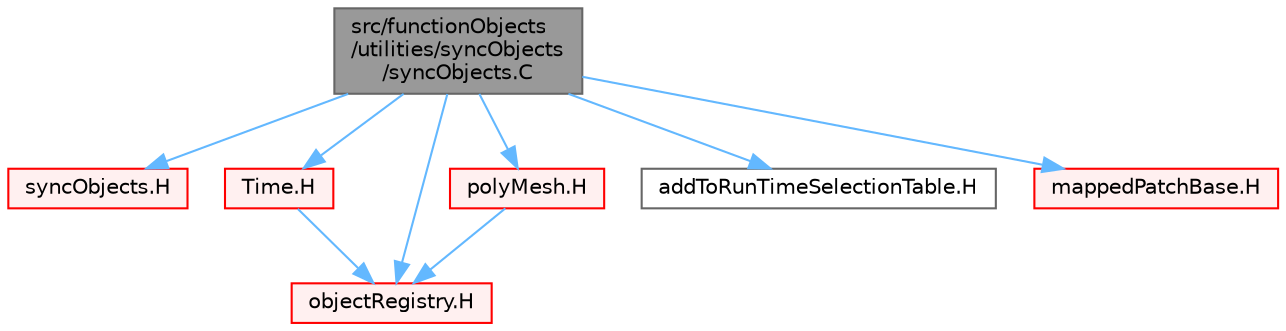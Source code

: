 digraph "src/functionObjects/utilities/syncObjects/syncObjects.C"
{
 // LATEX_PDF_SIZE
  bgcolor="transparent";
  edge [fontname=Helvetica,fontsize=10,labelfontname=Helvetica,labelfontsize=10];
  node [fontname=Helvetica,fontsize=10,shape=box,height=0.2,width=0.4];
  Node1 [id="Node000001",label="src/functionObjects\l/utilities/syncObjects\l/syncObjects.C",height=0.2,width=0.4,color="gray40", fillcolor="grey60", style="filled", fontcolor="black",tooltip=" "];
  Node1 -> Node2 [id="edge1_Node000001_Node000002",color="steelblue1",style="solid",tooltip=" "];
  Node2 [id="Node000002",label="syncObjects.H",height=0.2,width=0.4,color="red", fillcolor="#FFF0F0", style="filled",URL="$syncObjects_8H.html",tooltip=" "];
  Node1 -> Node173 [id="edge2_Node000001_Node000173",color="steelblue1",style="solid",tooltip=" "];
  Node173 [id="Node000173",label="Time.H",height=0.2,width=0.4,color="red", fillcolor="#FFF0F0", style="filled",URL="$Time_8H.html",tooltip=" "];
  Node173 -> Node179 [id="edge3_Node000173_Node000179",color="steelblue1",style="solid",tooltip=" "];
  Node179 [id="Node000179",label="objectRegistry.H",height=0.2,width=0.4,color="red", fillcolor="#FFF0F0", style="filled",URL="$objectRegistry_8H.html",tooltip=" "];
  Node1 -> Node250 [id="edge4_Node000001_Node000250",color="steelblue1",style="solid",tooltip=" "];
  Node250 [id="Node000250",label="polyMesh.H",height=0.2,width=0.4,color="red", fillcolor="#FFF0F0", style="filled",URL="$polyMesh_8H.html",tooltip=" "];
  Node250 -> Node179 [id="edge5_Node000250_Node000179",color="steelblue1",style="solid",tooltip=" "];
  Node1 -> Node337 [id="edge6_Node000001_Node000337",color="steelblue1",style="solid",tooltip=" "];
  Node337 [id="Node000337",label="addToRunTimeSelectionTable.H",height=0.2,width=0.4,color="grey40", fillcolor="white", style="filled",URL="$addToRunTimeSelectionTable_8H.html",tooltip="Macros for easy insertion into run-time selection tables."];
  Node1 -> Node179 [id="edge7_Node000001_Node000179",color="steelblue1",style="solid",tooltip=" "];
  Node1 -> Node338 [id="edge8_Node000001_Node000338",color="steelblue1",style="solid",tooltip=" "];
  Node338 [id="Node000338",label="mappedPatchBase.H",height=0.2,width=0.4,color="red", fillcolor="#FFF0F0", style="filled",URL="$mappedPatchBase_8H.html",tooltip=" "];
}
